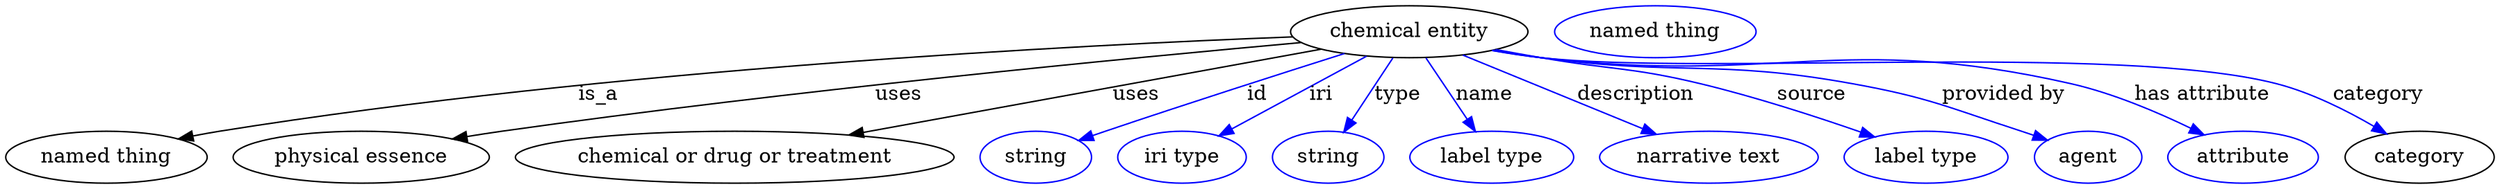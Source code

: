 digraph {
	graph [bb="0,0,1717.9,123"];
	node [label="\N"];
	"chemical entity"	[height=0.5,
		label="chemical entity",
		pos="969.54,105",
		width=2.2748];
	"named thing"	[height=0.5,
		pos="69.544,18",
		width=1.9318];
	"chemical entity" -> "named thing"	[label=is_a,
		lp="409.54,61.5",
		pos="e,119.54,30.615 889.23,101.35 741.71,95.592 417.98,78.84 148.54,36 142.36,35.017 135.93,33.86 129.53,32.62"];
	"physical essence"	[height=0.5,
		pos="245.54,18",
		width=2.4553];
	"chemical entity" -> "physical essence"	[label=uses,
		lp="618.04,61.5",
		pos="e,308.97,30.609 895.15,97.462 777.69,86.791 542.18,63.989 343.54,36 335.58,34.878 327.27,33.602 319.01,32.264"];
	"chemical or drug or treatment"	[height=0.5,
		pos="503.54,18",
		width=4.2066];
	"chemical entity" -> "chemical or drug or treatment"	[label=uses,
		lp="781.04,61.5",
		pos="e,582.39,33.382 908.62,92.888 827.93,78.169 685.02,52.102 592.32,35.192"];
	id	[color=blue,
		height=0.5,
		label=string,
		pos="711.54,18",
		width=1.0652];
	"chemical entity" -> id	[color=blue,
		label=id,
		lp="864.54,61.5",
		pos="e,740.95,29.556 924.77,89.892 882.18,76.378 816.34,55.251 759.54,36 756.62,35.01 753.61,33.975 750.58,32.924",
		style=solid];
	iri	[color=blue,
		height=0.5,
		label="iri type",
		pos="812.54,18",
		width=1.2277];
	"chemical entity" -> iri	[color=blue,
		label=iri,
		lp="908.54,61.5",
		pos="e,838.05,32.808 940.01,88.012 913.6,73.711 874.87,52.741 847.03,37.673",
		style=solid];
	type	[color=blue,
		height=0.5,
		label=string,
		pos="913.54,18",
		width=1.0652];
	"chemical entity" -> type	[color=blue,
		label=type,
		lp="961.54,61.5",
		pos="e,924.29,35.31 958.21,86.799 950.08,74.463 939.01,57.656 929.92,43.862",
		style=solid];
	name	[color=blue,
		height=0.5,
		label="label type",
		pos="1026.5,18",
		width=1.5707];
	"chemical entity" -> name	[color=blue,
		label=name,
		lp="1021.5,61.5",
		pos="e,1015.2,35.885 981.08,86.799 989.24,74.622 1000.3,58.089 1009.5,44.398",
		style=solid];
	description	[color=blue,
		height=0.5,
		label="narrative text",
		pos="1176.5,18",
		width=2.0943];
	"chemical entity" -> description	[color=blue,
		label=description,
		lp="1126,61.5",
		pos="e,1140.2,33.922 1006.6,88.804 1041.2,74.557 1093.2,53.213 1130.6,37.879",
		style=solid];
	source	[color=blue,
		height=0.5,
		label="label type",
		pos="1326.5,18",
		width=1.5707];
	"chemical entity" -> source	[color=blue,
		label=source,
		lp="1247.5,61.5",
		pos="e,1291,32.058 1029.1,92.535 1039.2,90.641 1049.7,88.732 1059.5,87 1108.8,78.361 1121.9,80.66 1170.5,69 1208.5,59.9 1250.5,46.198 \
1281.4,35.438",
		style=solid];
	"provided by"	[color=blue,
		height=0.5,
		label=agent,
		pos="1438.5,18",
		width=1.0291];
	"chemical entity" -> "provided by"	[color=blue,
		label="provided by",
		lp="1380,61.5",
		pos="e,1410.4,29.784 1027.5,92.14 1038.1,90.225 1049.1,88.412 1059.5,87 1155,74.043 1180.8,86.154 1275.5,69 1328.7,59.379 1341.2,52.711 \
1392.5,36 1395.3,35.111 1398.1,34.161 1400.9,33.182",
		style=solid];
	"has attribute"	[color=blue,
		height=0.5,
		label=attribute,
		pos="1545.5,18",
		width=1.4443];
	"chemical entity" -> "has attribute"	[color=blue,
		label="has attribute",
		lp="1517.5,61.5",
		pos="e,1518.6,33.551 1026.5,92.018 1037.4,90.067 1048.8,88.271 1059.5,87 1221.7,67.799 1267.3,105.18 1426.5,69 1455.5,62.411 1486.5,49.216 \
1509.5,38.035",
		style=solid];
	category	[height=0.5,
		pos="1666.5,18",
		width=1.4263];
	"chemical entity" -> category	[color=blue,
		label=category,
		lp="1639,61.5",
		pos="e,1643.9,34.161 1026.5,91.899 1037.4,89.959 1048.8,88.198 1059.5,87 1172,74.46 1459,97.392 1568.5,69 1592.2,62.865 1616.7,50.358 \
1635.3,39.388",
		style=solid];
	"named thing_category"	[color=blue,
		height=0.5,
		label="named thing",
		pos="1138.5,105",
		width=1.9318];
}
